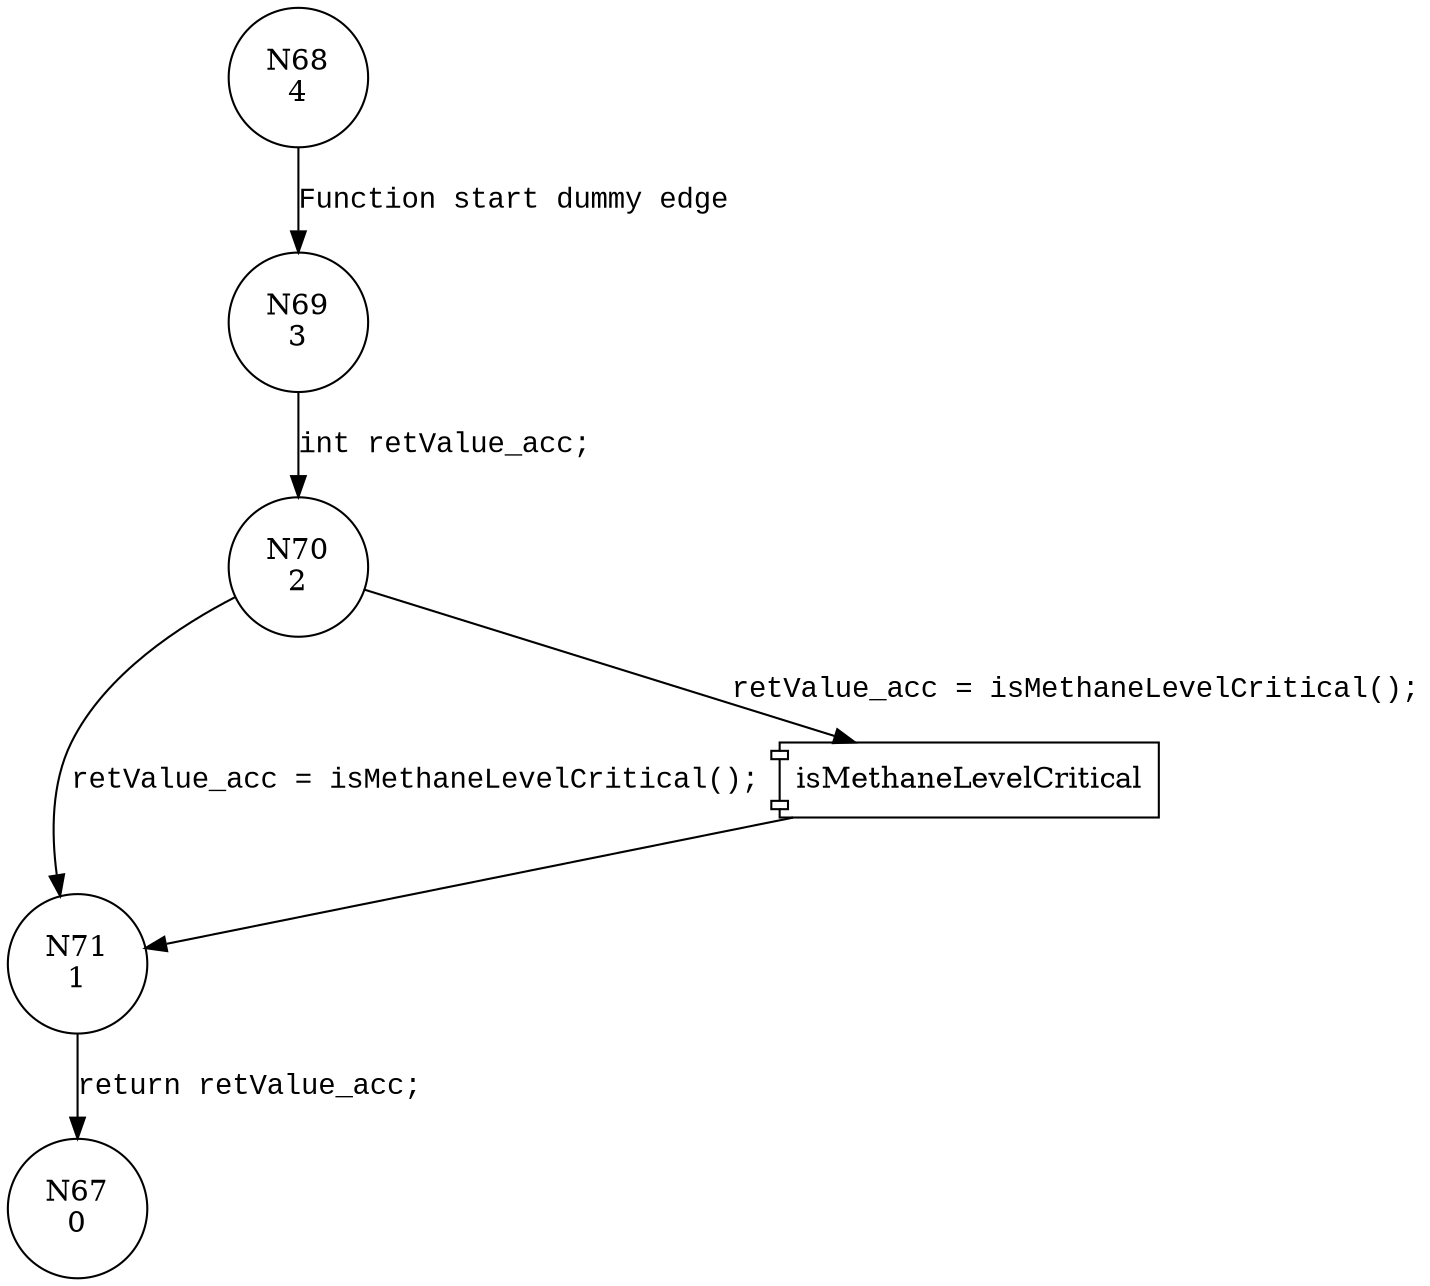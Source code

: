 digraph isMethaneAlarm {
68 [shape="circle" label="N68\n4"]
69 [shape="circle" label="N69\n3"]
70 [shape="circle" label="N70\n2"]
71 [shape="circle" label="N71\n1"]
67 [shape="circle" label="N67\n0"]
68 -> 69 [label="Function start dummy edge" fontname="Courier New"]
100030 [shape="component" label="isMethaneLevelCritical"]
70 -> 100030 [label="retValue_acc = isMethaneLevelCritical();" fontname="Courier New"]
100030 -> 71 [label="" fontname="Courier New"]
70 -> 71 [label="retValue_acc = isMethaneLevelCritical();" fontname="Courier New"]
71 -> 67 [label="return retValue_acc;" fontname="Courier New"]
69 -> 70 [label="int retValue_acc;" fontname="Courier New"]
}